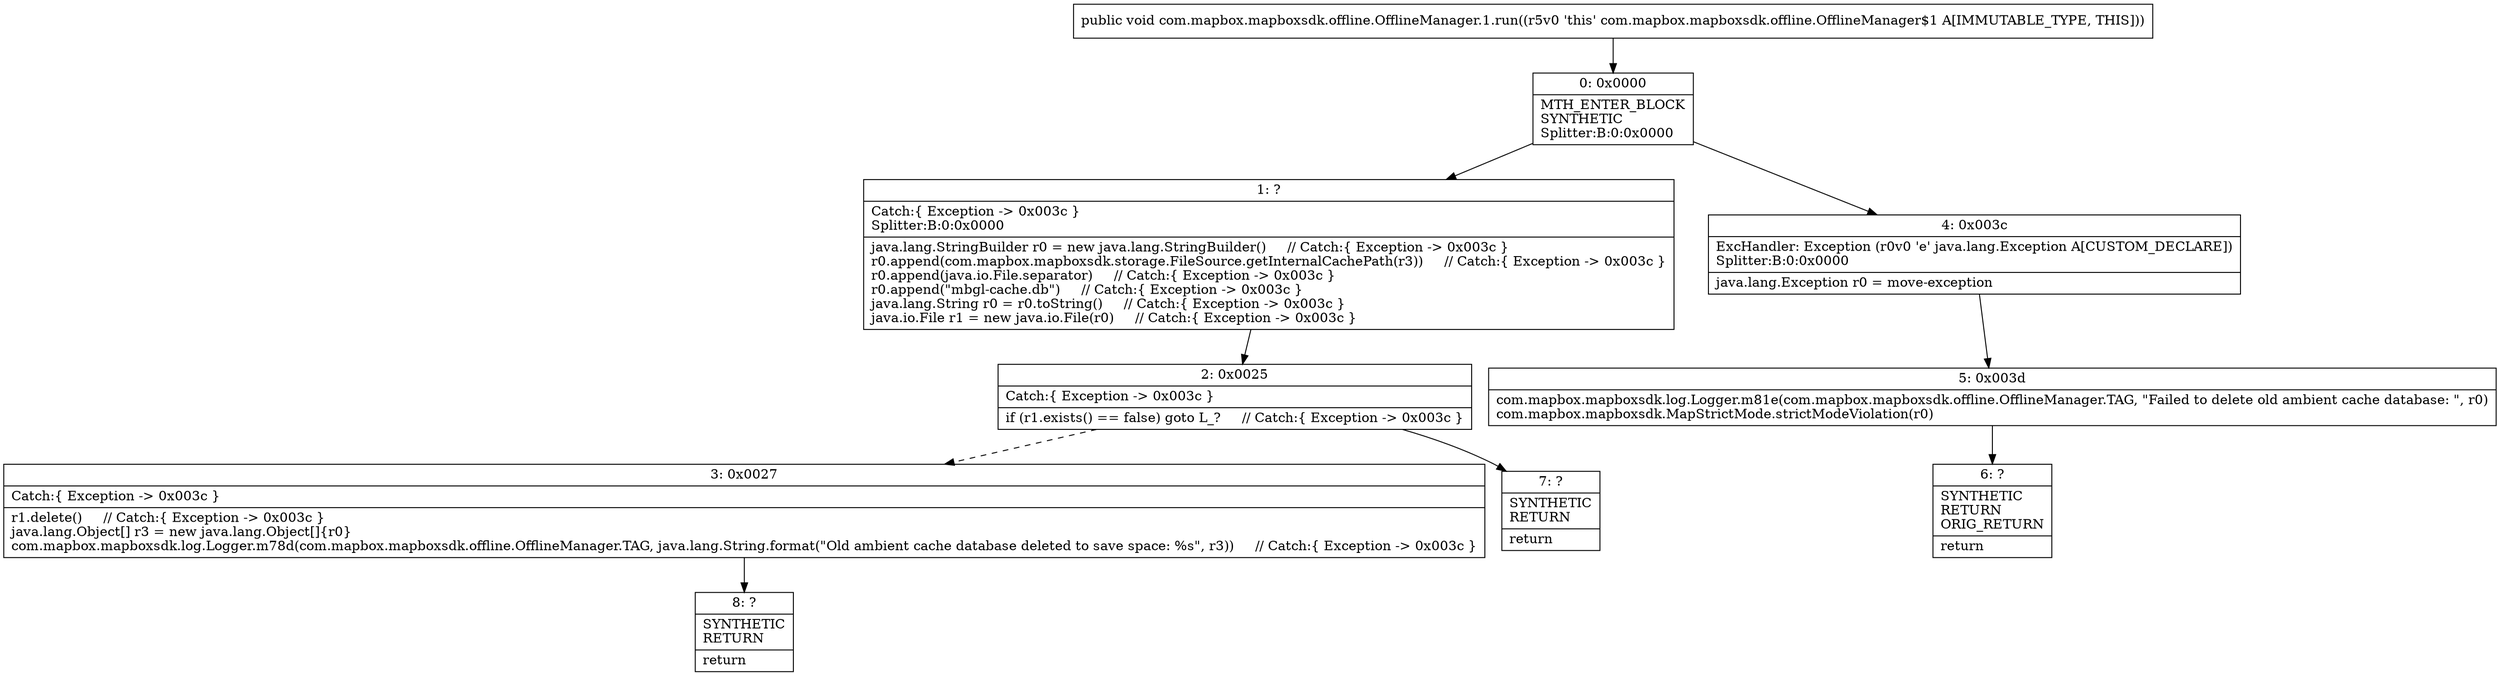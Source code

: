 digraph "CFG forcom.mapbox.mapboxsdk.offline.OfflineManager.1.run()V" {
Node_0 [shape=record,label="{0\:\ 0x0000|MTH_ENTER_BLOCK\lSYNTHETIC\lSplitter:B:0:0x0000\l}"];
Node_1 [shape=record,label="{1\:\ ?|Catch:\{ Exception \-\> 0x003c \}\lSplitter:B:0:0x0000\l|java.lang.StringBuilder r0 = new java.lang.StringBuilder()     \/\/ Catch:\{ Exception \-\> 0x003c \}\lr0.append(com.mapbox.mapboxsdk.storage.FileSource.getInternalCachePath(r3))     \/\/ Catch:\{ Exception \-\> 0x003c \}\lr0.append(java.io.File.separator)     \/\/ Catch:\{ Exception \-\> 0x003c \}\lr0.append(\"mbgl\-cache.db\")     \/\/ Catch:\{ Exception \-\> 0x003c \}\ljava.lang.String r0 = r0.toString()     \/\/ Catch:\{ Exception \-\> 0x003c \}\ljava.io.File r1 = new java.io.File(r0)     \/\/ Catch:\{ Exception \-\> 0x003c \}\l}"];
Node_2 [shape=record,label="{2\:\ 0x0025|Catch:\{ Exception \-\> 0x003c \}\l|if (r1.exists() == false) goto L_?     \/\/ Catch:\{ Exception \-\> 0x003c \}\l}"];
Node_3 [shape=record,label="{3\:\ 0x0027|Catch:\{ Exception \-\> 0x003c \}\l|r1.delete()     \/\/ Catch:\{ Exception \-\> 0x003c \}\ljava.lang.Object[] r3 = new java.lang.Object[]\{r0\}\lcom.mapbox.mapboxsdk.log.Logger.m78d(com.mapbox.mapboxsdk.offline.OfflineManager.TAG, java.lang.String.format(\"Old ambient cache database deleted to save space: %s\", r3))     \/\/ Catch:\{ Exception \-\> 0x003c \}\l}"];
Node_4 [shape=record,label="{4\:\ 0x003c|ExcHandler: Exception (r0v0 'e' java.lang.Exception A[CUSTOM_DECLARE])\lSplitter:B:0:0x0000\l|java.lang.Exception r0 = move\-exception\l}"];
Node_5 [shape=record,label="{5\:\ 0x003d|com.mapbox.mapboxsdk.log.Logger.m81e(com.mapbox.mapboxsdk.offline.OfflineManager.TAG, \"Failed to delete old ambient cache database: \", r0)\lcom.mapbox.mapboxsdk.MapStrictMode.strictModeViolation(r0)\l}"];
Node_6 [shape=record,label="{6\:\ ?|SYNTHETIC\lRETURN\lORIG_RETURN\l|return\l}"];
Node_7 [shape=record,label="{7\:\ ?|SYNTHETIC\lRETURN\l|return\l}"];
Node_8 [shape=record,label="{8\:\ ?|SYNTHETIC\lRETURN\l|return\l}"];
MethodNode[shape=record,label="{public void com.mapbox.mapboxsdk.offline.OfflineManager.1.run((r5v0 'this' com.mapbox.mapboxsdk.offline.OfflineManager$1 A[IMMUTABLE_TYPE, THIS])) }"];
MethodNode -> Node_0;
Node_0 -> Node_1;
Node_0 -> Node_4;
Node_1 -> Node_2;
Node_2 -> Node_3[style=dashed];
Node_2 -> Node_7;
Node_3 -> Node_8;
Node_4 -> Node_5;
Node_5 -> Node_6;
}

